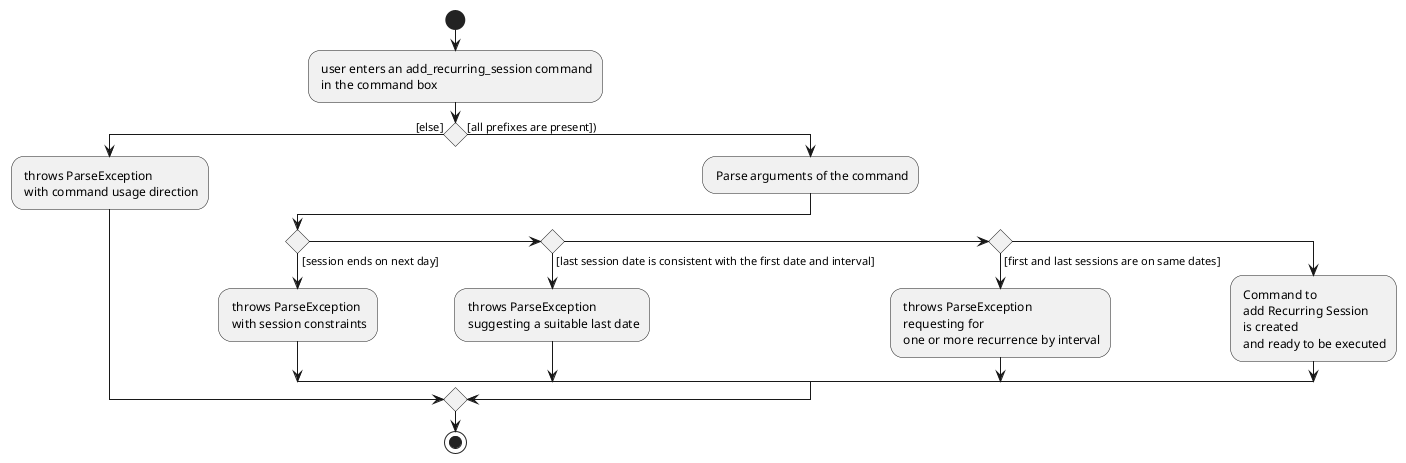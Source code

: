 @startuml
start
: user enters an add_recurring_session command\n in the command box;
if () then ([else])
    : throws ParseException \n with command usage direction;
else ([all prefixes are present]))
: Parse arguments of the command;
if () then ([session ends on next day])
  : throws ParseException \n with session constraints;
elseif () then ([last session date is consistent with the first date and interval])
  : throws ParseException \n suggesting a suitable last date;
elseif () then ([first and last sessions are on same dates])
  : throws ParseException \n requesting for \n one or more recurrence by interval;
else ()
  : Command to \n add Recurring Session \n is created \n and ready to be executed;
endif
endif
stop
@enduml
